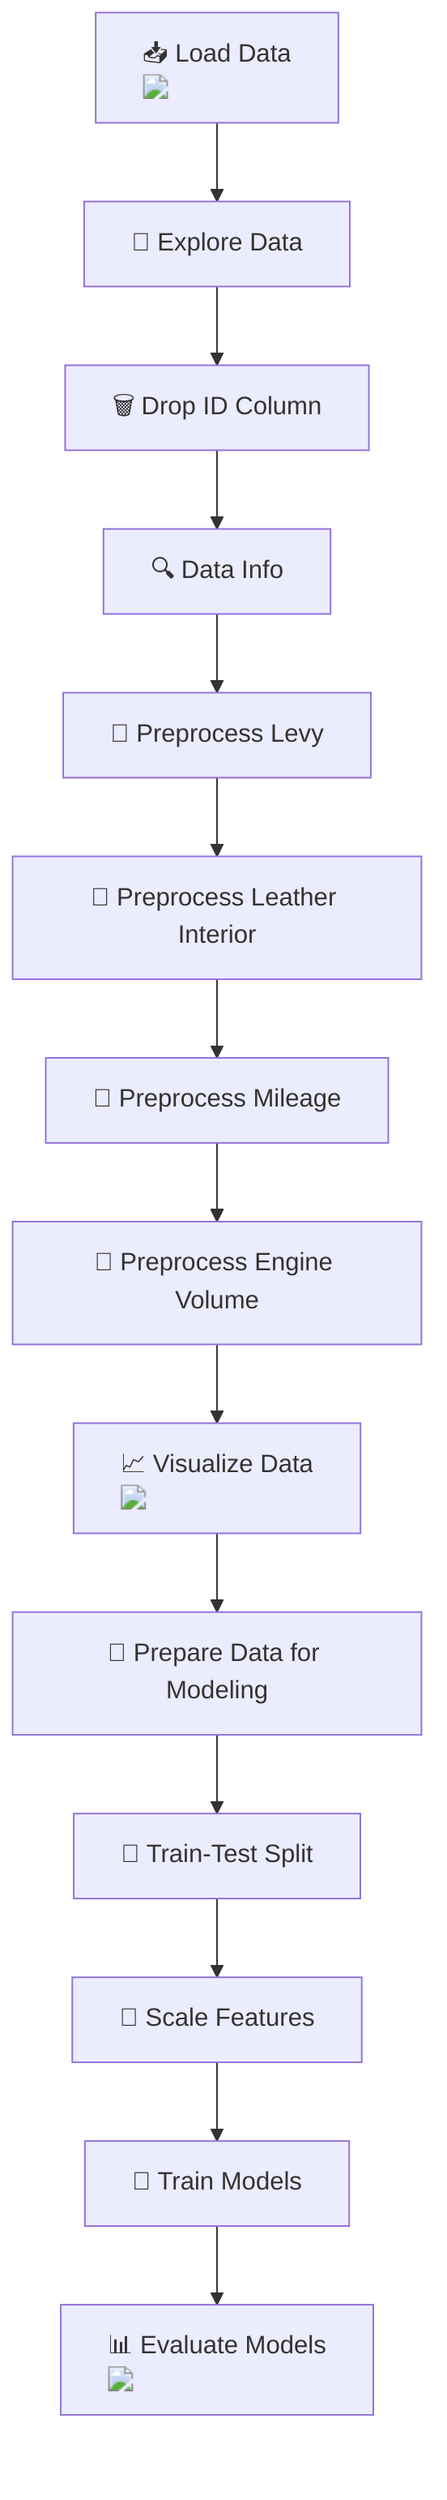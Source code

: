 flowchart TD
    A["📥 Load Data <img src='file.svg' />"] --> B["🧐 Explore Data"]
    B --> C["🗑️ Drop ID Column"]
    C --> D["🔍 Data Info"]
    D --> E["🔄 Preprocess Levy"]
    E --> F["🔄 Preprocess Leather Interior"]
    F --> G["🔄 Preprocess Mileage"]
    G --> H["🔄 Preprocess Engine Volume"]
    H --> I["📈 Visualize Data <img src='hist_template.svg' />"]
    I --> J["🤖 Prepare Data for Modeling"]
    J --> K["🧠 Train-Test Split"]
    K --> L["🧪 Scale Features"]
    L --> M["🤖 Train Models"]
    M --> N["📊 Evaluate Models <img src='scatter_plot_template.svg' />"]
